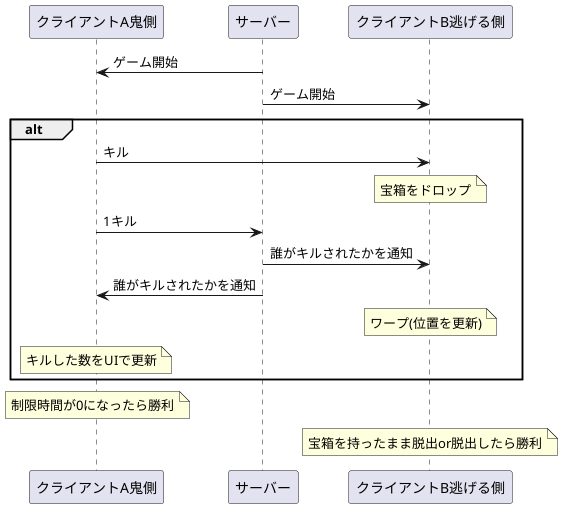 @startuml
'https://plantuml.com/sequence-diagram
/'鬼側が他のプレイヤーをキルしたときのシーケンス図'/

participant クライアントA鬼側
participant サーバー
participant クライアントB逃げる側

サーバー->クライアントA鬼側:ゲーム開始
サーバー->クライアントB逃げる側:ゲーム開始

alt
クライアントA鬼側->クライアントB逃げる側:キル
note over クライアントB逃げる側:宝箱をドロップ
クライアントA鬼側->サーバー:1キル
サーバー->クライアントB逃げる側:誰がキルされたかを通知
サーバー->クライアントA鬼側:誰がキルされたかを通知
note over クライアントB逃げる側:ワープ(位置を更新)
note over クライアントA鬼側:キルした数をUIで更新
end group
note over クライアントA鬼側:制限時間が0になったら勝利
note over クライアントB逃げる側:宝箱を持ったまま脱出or脱出したら勝利
@enduml